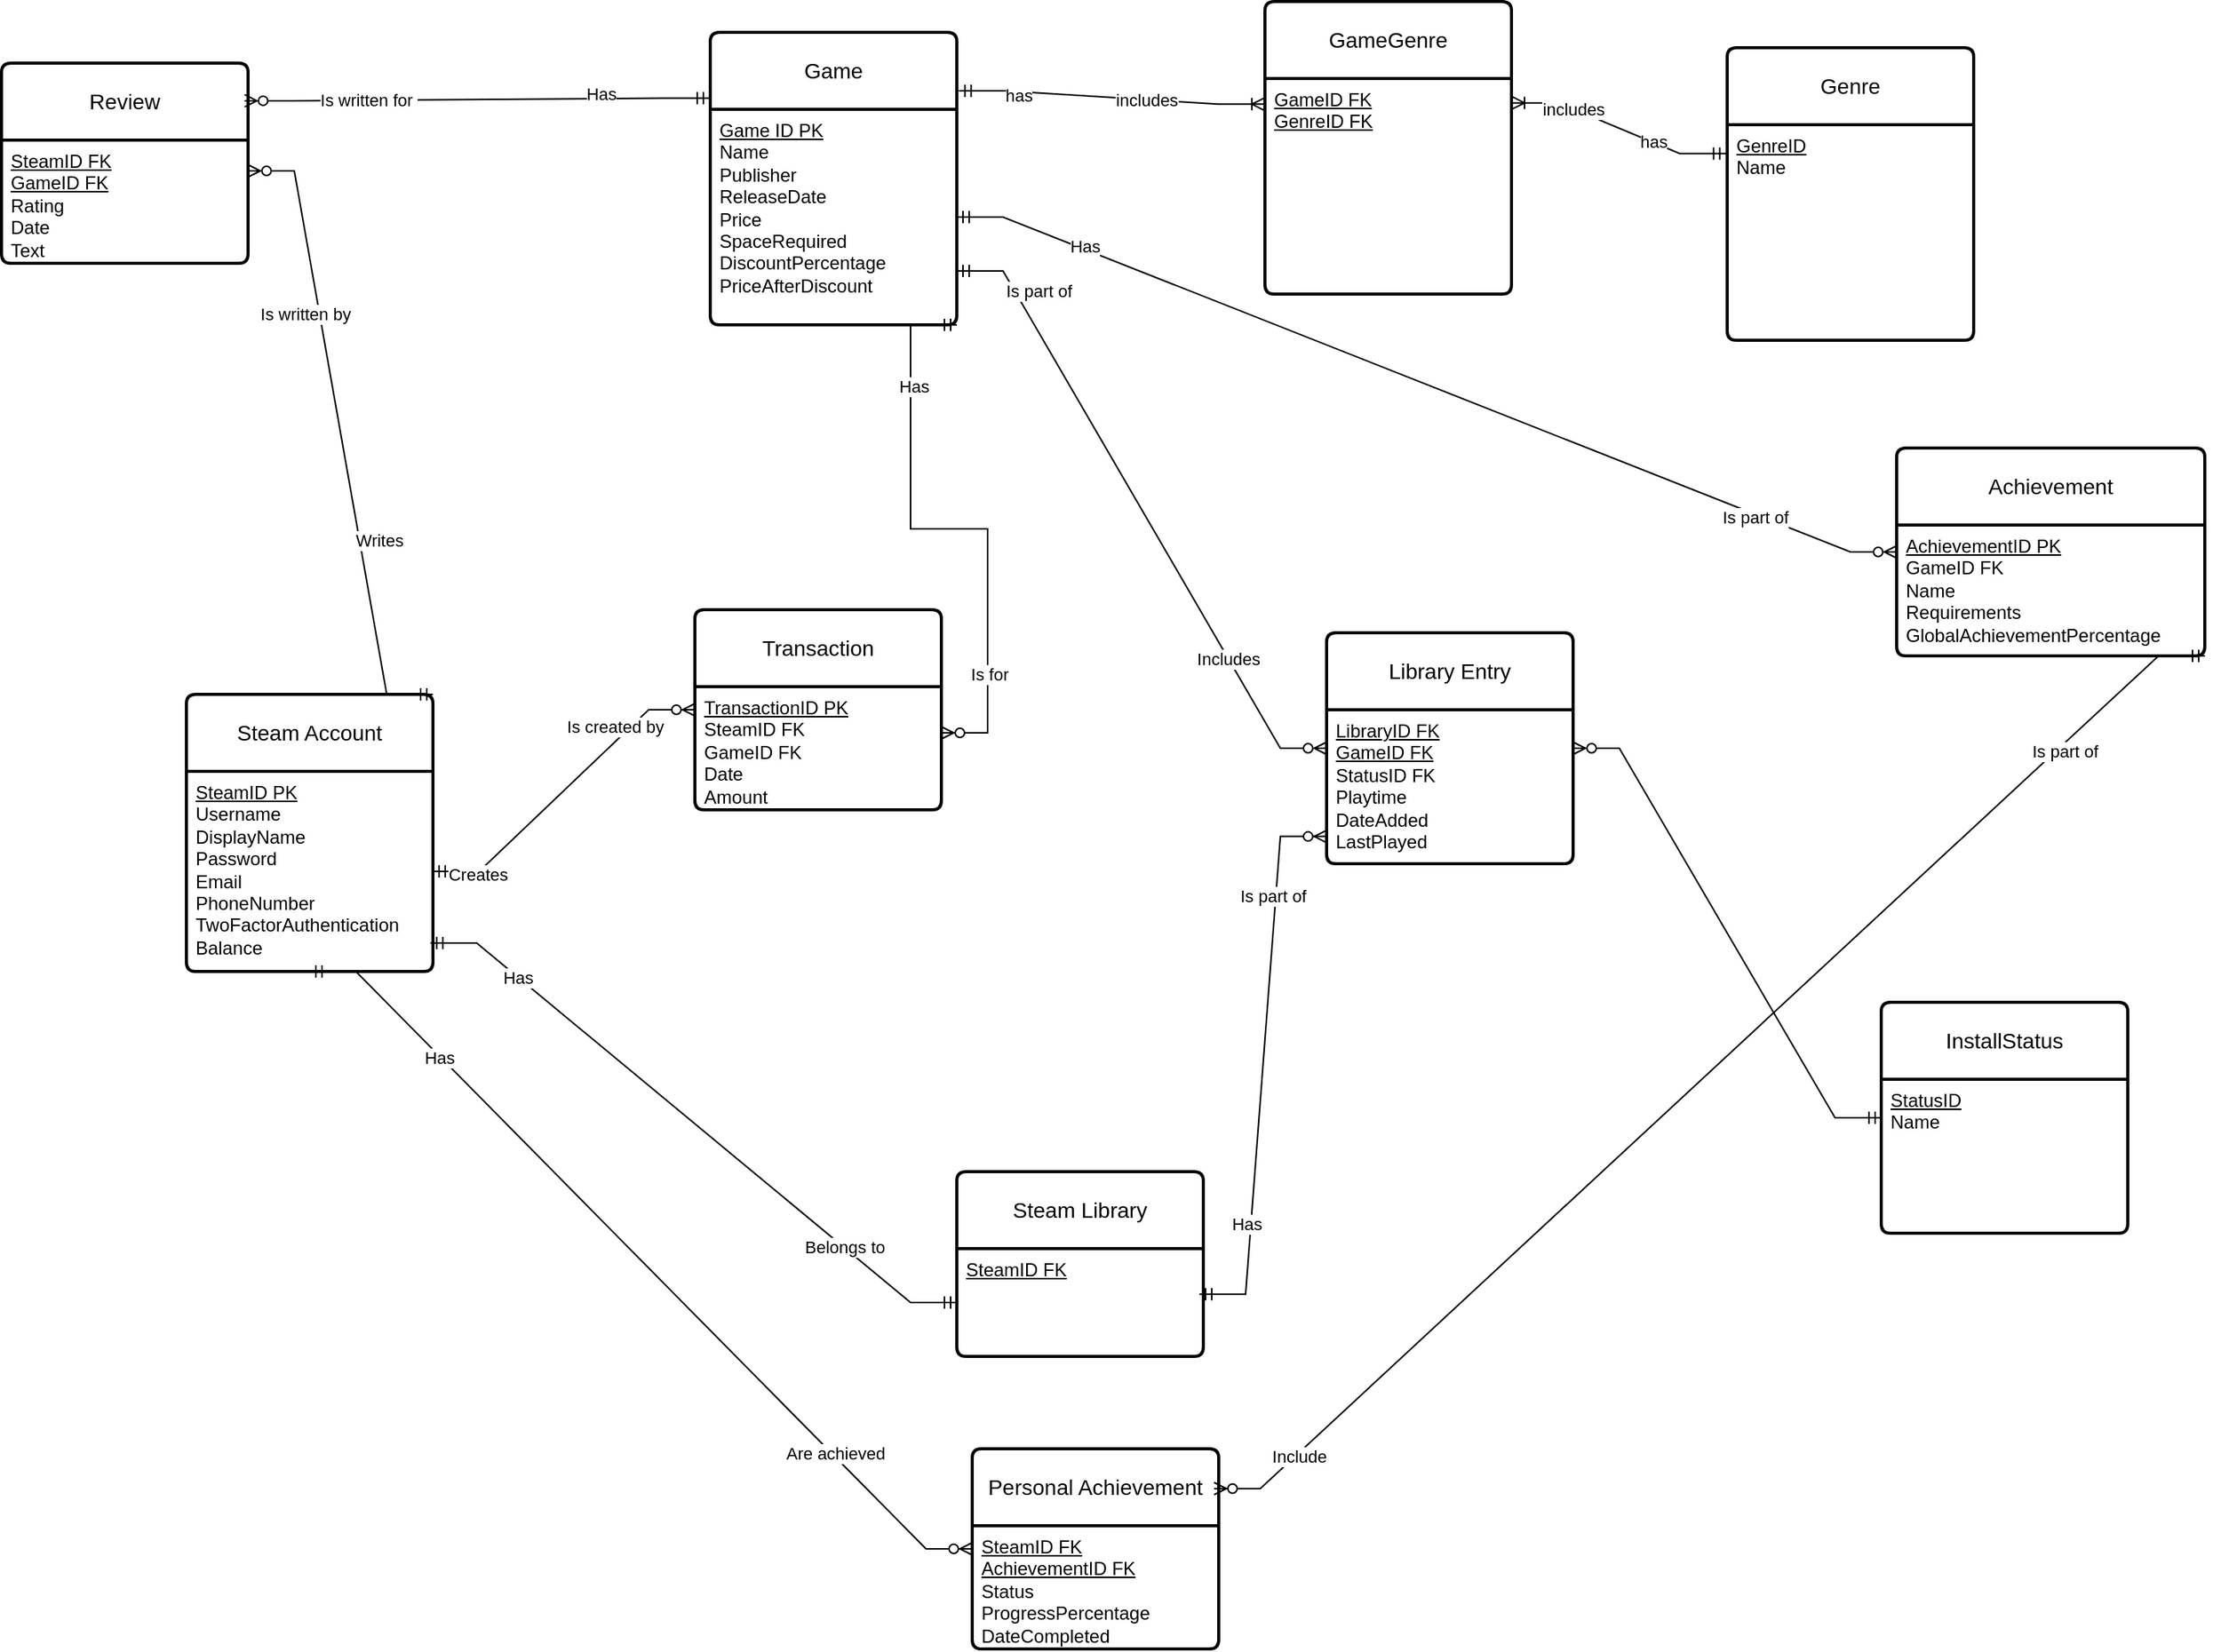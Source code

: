 <mxfile version="24.7.17" pages="2">
  <diagram name="Page-1" id="KLPauPyvZ0z7arTUOzBx">
    <mxGraphModel dx="1017" dy="1079" grid="1" gridSize="10" guides="1" tooltips="1" connect="1" arrows="1" fold="1" page="1" pageScale="1" pageWidth="850" pageHeight="1100" math="0" shadow="0">
      <root>
        <mxCell id="0" />
        <mxCell id="1" parent="0" />
        <mxCell id="2MQ_-69pAGKDTEnByGKH-19" value="Steam Account" style="swimlane;childLayout=stackLayout;horizontal=1;startSize=50;horizontalStack=0;rounded=1;fontSize=14;fontStyle=0;strokeWidth=2;resizeParent=0;resizeLast=1;shadow=0;dashed=0;align=center;arcSize=4;whiteSpace=wrap;html=1;" parent="1" vertex="1">
          <mxGeometry x="170" y="460" width="160" height="180" as="geometry" />
        </mxCell>
        <mxCell id="2MQ_-69pAGKDTEnByGKH-20" value="&lt;u&gt;SteamID PK&lt;/u&gt;&lt;div&gt;Username&lt;/div&gt;&lt;div&gt;DisplayName&lt;/div&gt;&lt;div&gt;Password&lt;/div&gt;&lt;div&gt;Email&lt;/div&gt;&lt;div&gt;PhoneNumber&lt;/div&gt;&lt;div&gt;&lt;span style=&quot;background-color: initial;&quot;&gt;TwoFactorAuthentication&lt;/span&gt;&lt;/div&gt;&lt;div&gt;&lt;span style=&quot;background-color: initial;&quot;&gt;Balance&lt;/span&gt;&lt;/div&gt;" style="align=left;strokeColor=none;fillColor=none;spacingLeft=4;fontSize=12;verticalAlign=top;resizable=0;rotatable=0;part=1;html=1;" parent="2MQ_-69pAGKDTEnByGKH-19" vertex="1">
          <mxGeometry y="50" width="160" height="130" as="geometry" />
        </mxCell>
        <mxCell id="2MQ_-69pAGKDTEnByGKH-22" value="Steam Library" style="swimlane;childLayout=stackLayout;horizontal=1;startSize=50;horizontalStack=0;rounded=1;fontSize=14;fontStyle=0;strokeWidth=2;resizeParent=0;resizeLast=1;shadow=0;dashed=0;align=center;arcSize=4;whiteSpace=wrap;html=1;" parent="1" vertex="1">
          <mxGeometry x="670" y="770" width="160" height="120" as="geometry" />
        </mxCell>
        <mxCell id="2MQ_-69pAGKDTEnByGKH-23" value="&lt;u&gt;SteamID FK&lt;/u&gt;" style="align=left;strokeColor=none;fillColor=none;spacingLeft=4;fontSize=12;verticalAlign=top;resizable=0;rotatable=0;part=1;html=1;" parent="2MQ_-69pAGKDTEnByGKH-22" vertex="1">
          <mxGeometry y="50" width="160" height="70" as="geometry" />
        </mxCell>
        <mxCell id="2MQ_-69pAGKDTEnByGKH-24" value="Library Entry" style="swimlane;childLayout=stackLayout;horizontal=1;startSize=50;horizontalStack=0;rounded=1;fontSize=14;fontStyle=0;strokeWidth=2;resizeParent=0;resizeLast=1;shadow=0;dashed=0;align=center;arcSize=4;whiteSpace=wrap;html=1;" parent="1" vertex="1">
          <mxGeometry x="910" y="420" width="160" height="150" as="geometry" />
        </mxCell>
        <mxCell id="2MQ_-69pAGKDTEnByGKH-25" value="&lt;u&gt;LibraryID FK&lt;/u&gt;&lt;div&gt;&lt;u&gt;GameID FK&lt;/u&gt;&lt;/div&gt;&lt;div&gt;StatusID FK&lt;/div&gt;&lt;div&gt;Playtime&lt;/div&gt;&lt;div&gt;DateAdded&lt;/div&gt;&lt;div&gt;LastPlayed&lt;/div&gt;" style="align=left;strokeColor=none;fillColor=none;spacingLeft=4;fontSize=12;verticalAlign=top;resizable=0;rotatable=0;part=1;html=1;" parent="2MQ_-69pAGKDTEnByGKH-24" vertex="1">
          <mxGeometry y="50" width="160" height="100" as="geometry" />
        </mxCell>
        <mxCell id="2MQ_-69pAGKDTEnByGKH-26" value="Game" style="swimlane;childLayout=stackLayout;horizontal=1;startSize=50;horizontalStack=0;rounded=1;fontSize=14;fontStyle=0;strokeWidth=2;resizeParent=0;resizeLast=1;shadow=0;dashed=0;align=center;arcSize=4;whiteSpace=wrap;html=1;" parent="1" vertex="1">
          <mxGeometry x="510" y="30" width="160" height="190" as="geometry" />
        </mxCell>
        <mxCell id="2MQ_-69pAGKDTEnByGKH-27" value="&lt;div&gt;&lt;u&gt;Game ID PK&lt;/u&gt;&lt;/div&gt;&lt;div&gt;Name&lt;/div&gt;&lt;div&gt;Publisher&lt;/div&gt;&lt;div&gt;ReleaseDate&lt;/div&gt;&lt;div&gt;Price&lt;/div&gt;&lt;div&gt;SpaceRequired&lt;/div&gt;&lt;div&gt;DiscountPercentage&lt;/div&gt;&lt;div&gt;PriceAfterDiscount&lt;/div&gt;" style="align=left;strokeColor=none;fillColor=none;spacingLeft=4;fontSize=12;verticalAlign=top;resizable=0;rotatable=0;part=1;html=1;" parent="2MQ_-69pAGKDTEnByGKH-26" vertex="1">
          <mxGeometry y="50" width="160" height="140" as="geometry" />
        </mxCell>
        <mxCell id="2MQ_-69pAGKDTEnByGKH-28" value="Review" style="swimlane;childLayout=stackLayout;horizontal=1;startSize=50;horizontalStack=0;rounded=1;fontSize=14;fontStyle=0;strokeWidth=2;resizeParent=0;resizeLast=1;shadow=0;dashed=0;align=center;arcSize=4;whiteSpace=wrap;html=1;" parent="1" vertex="1">
          <mxGeometry x="50" y="50" width="160" height="130" as="geometry" />
        </mxCell>
        <mxCell id="2MQ_-69pAGKDTEnByGKH-29" value="&lt;u&gt;SteamID FK&lt;/u&gt;&lt;div&gt;&lt;u&gt;GameID FK&lt;/u&gt;&lt;/div&gt;&lt;div&gt;Rating&lt;/div&gt;&lt;div&gt;Date&lt;/div&gt;&lt;div&gt;Text&lt;/div&gt;" style="align=left;strokeColor=none;fillColor=none;spacingLeft=4;fontSize=12;verticalAlign=top;resizable=0;rotatable=0;part=1;html=1;" parent="2MQ_-69pAGKDTEnByGKH-28" vertex="1">
          <mxGeometry y="50" width="160" height="80" as="geometry" />
        </mxCell>
        <mxCell id="2MQ_-69pAGKDTEnByGKH-30" value="Transaction" style="swimlane;childLayout=stackLayout;horizontal=1;startSize=50;horizontalStack=0;rounded=1;fontSize=14;fontStyle=0;strokeWidth=2;resizeParent=0;resizeLast=1;shadow=0;dashed=0;align=center;arcSize=4;whiteSpace=wrap;html=1;" parent="1" vertex="1">
          <mxGeometry x="500" y="405" width="160" height="130" as="geometry" />
        </mxCell>
        <mxCell id="2MQ_-69pAGKDTEnByGKH-31" value="&lt;u&gt;TransactionID PK&lt;/u&gt;&lt;div&gt;SteamID FK&lt;/div&gt;&lt;div&gt;GameID FK&lt;/div&gt;&lt;div&gt;Date&lt;/div&gt;&lt;div&gt;Amount&lt;/div&gt;" style="align=left;strokeColor=none;fillColor=none;spacingLeft=4;fontSize=12;verticalAlign=top;resizable=0;rotatable=0;part=1;html=1;" parent="2MQ_-69pAGKDTEnByGKH-30" vertex="1">
          <mxGeometry y="50" width="160" height="80" as="geometry" />
        </mxCell>
        <mxCell id="2MQ_-69pAGKDTEnByGKH-32" value="Personal Achievement" style="swimlane;childLayout=stackLayout;horizontal=1;startSize=50;horizontalStack=0;rounded=1;fontSize=14;fontStyle=0;strokeWidth=2;resizeParent=0;resizeLast=1;shadow=0;dashed=0;align=center;arcSize=4;whiteSpace=wrap;html=1;" parent="1" vertex="1">
          <mxGeometry x="680" y="950" width="160" height="130" as="geometry" />
        </mxCell>
        <mxCell id="2MQ_-69pAGKDTEnByGKH-33" value="&lt;u&gt;SteamID FK&lt;/u&gt;&lt;div&gt;&lt;u&gt;AchievementID FK&lt;/u&gt;&lt;/div&gt;&lt;div&gt;Status&lt;/div&gt;&lt;div&gt;ProgressPercentage&lt;/div&gt;&lt;div&gt;DateCompleted&lt;/div&gt;" style="align=left;strokeColor=none;fillColor=none;spacingLeft=4;fontSize=12;verticalAlign=top;resizable=0;rotatable=0;part=1;html=1;" parent="2MQ_-69pAGKDTEnByGKH-32" vertex="1">
          <mxGeometry y="50" width="160" height="80" as="geometry" />
        </mxCell>
        <mxCell id="2MQ_-69pAGKDTEnByGKH-34" value="Achievement" style="swimlane;childLayout=stackLayout;horizontal=1;startSize=50;horizontalStack=0;rounded=1;fontSize=14;fontStyle=0;strokeWidth=2;resizeParent=0;resizeLast=1;shadow=0;dashed=0;align=center;arcSize=4;whiteSpace=wrap;html=1;" parent="1" vertex="1">
          <mxGeometry x="1280" y="300" width="200" height="135" as="geometry" />
        </mxCell>
        <mxCell id="2MQ_-69pAGKDTEnByGKH-35" value="&lt;u&gt;AchievementID PK&lt;/u&gt;&lt;div&gt;GameID FK&lt;/div&gt;&lt;div&gt;Name&lt;/div&gt;&lt;div&gt;Requirements&lt;/div&gt;&lt;div&gt;GlobalAchievementPercentage&lt;/div&gt;" style="align=left;strokeColor=none;fillColor=none;spacingLeft=4;fontSize=12;verticalAlign=top;resizable=0;rotatable=0;part=1;html=1;" parent="2MQ_-69pAGKDTEnByGKH-34" vertex="1">
          <mxGeometry y="50" width="200" height="85" as="geometry" />
        </mxCell>
        <mxCell id="2MQ_-69pAGKDTEnByGKH-39" value="" style="edgeStyle=entityRelationEdgeStyle;fontSize=12;html=1;endArrow=ERzeroToMany;startArrow=ERmandOne;rounded=0;exitX=1;exitY=0;exitDx=0;exitDy=0;entryX=1;entryY=0.25;entryDx=0;entryDy=0;" parent="1" source="2MQ_-69pAGKDTEnByGKH-19" target="2MQ_-69pAGKDTEnByGKH-29" edge="1">
          <mxGeometry width="100" height="100" relative="1" as="geometry">
            <mxPoint x="360" y="280" as="sourcePoint" />
            <mxPoint x="460" y="180" as="targetPoint" />
          </mxGeometry>
        </mxCell>
        <mxCell id="2MQ_-69pAGKDTEnByGKH-42" value="Is written by" style="edgeLabel;html=1;align=center;verticalAlign=middle;resizable=0;points=[];" parent="2MQ_-69pAGKDTEnByGKH-39" vertex="1" connectable="0">
          <mxGeometry x="0.704" y="-2" relative="1" as="geometry">
            <mxPoint y="64" as="offset" />
          </mxGeometry>
        </mxCell>
        <mxCell id="2MQ_-69pAGKDTEnByGKH-43" value="Writes" style="edgeLabel;html=1;align=center;verticalAlign=middle;resizable=0;points=[];" parent="2MQ_-69pAGKDTEnByGKH-39" vertex="1" connectable="0">
          <mxGeometry x="-0.647" y="-2" relative="1" as="geometry">
            <mxPoint y="-59" as="offset" />
          </mxGeometry>
        </mxCell>
        <mxCell id="2MQ_-69pAGKDTEnByGKH-48" value="" style="edgeStyle=entityRelationEdgeStyle;fontSize=12;html=1;endArrow=ERzeroToMany;startArrow=ERmandOne;rounded=0;entryX=0.986;entryY=0.188;entryDx=0;entryDy=0;entryPerimeter=0;exitX=-0.003;exitY=0.225;exitDx=0;exitDy=0;exitPerimeter=0;" parent="1" source="2MQ_-69pAGKDTEnByGKH-26" target="2MQ_-69pAGKDTEnByGKH-28" edge="1">
          <mxGeometry width="100" height="100" relative="1" as="geometry">
            <mxPoint x="600" y="210" as="sourcePoint" />
            <mxPoint x="540" y="60" as="targetPoint" />
            <Array as="points">
              <mxPoint x="610" y="170" />
              <mxPoint x="510" y="130" />
              <mxPoint x="510" y="130" />
            </Array>
          </mxGeometry>
        </mxCell>
        <mxCell id="2MQ_-69pAGKDTEnByGKH-49" value="Is written for&amp;nbsp;" style="edgeLabel;html=1;align=center;verticalAlign=middle;resizable=0;points=[];" parent="2MQ_-69pAGKDTEnByGKH-48" vertex="1" connectable="0">
          <mxGeometry x="0.542" relative="1" as="geometry">
            <mxPoint x="11" as="offset" />
          </mxGeometry>
        </mxCell>
        <mxCell id="2MQ_-69pAGKDTEnByGKH-50" value="Has" style="edgeLabel;html=1;align=center;verticalAlign=middle;resizable=0;points=[];" parent="2MQ_-69pAGKDTEnByGKH-48" vertex="1" connectable="0">
          <mxGeometry x="-0.529" y="-3" relative="1" as="geometry">
            <mxPoint as="offset" />
          </mxGeometry>
        </mxCell>
        <mxCell id="2MQ_-69pAGKDTEnByGKH-51" value="" style="edgeStyle=entityRelationEdgeStyle;fontSize=12;html=1;endArrow=ERzeroToMany;startArrow=ERmandOne;rounded=0;exitX=1;exitY=0.5;exitDx=0;exitDy=0;entryX=0;entryY=0.5;entryDx=0;entryDy=0;" parent="1" source="2MQ_-69pAGKDTEnByGKH-20" target="2MQ_-69pAGKDTEnByGKH-30" edge="1">
          <mxGeometry width="100" height="100" relative="1" as="geometry">
            <mxPoint x="408.72" y="447" as="sourcePoint" />
            <mxPoint x="650" y="380" as="targetPoint" />
          </mxGeometry>
        </mxCell>
        <mxCell id="2MQ_-69pAGKDTEnByGKH-52" value="Creates" style="edgeLabel;html=1;align=center;verticalAlign=middle;resizable=0;points=[];" parent="2MQ_-69pAGKDTEnByGKH-51" vertex="1" connectable="0">
          <mxGeometry x="-0.727" y="-2" relative="1" as="geometry">
            <mxPoint as="offset" />
          </mxGeometry>
        </mxCell>
        <mxCell id="2MQ_-69pAGKDTEnByGKH-53" value="Is created by" style="edgeLabel;html=1;align=center;verticalAlign=middle;resizable=0;points=[];" parent="2MQ_-69pAGKDTEnByGKH-51" vertex="1" connectable="0">
          <mxGeometry x="0.644" y="2" relative="1" as="geometry">
            <mxPoint x="-15" y="7" as="offset" />
          </mxGeometry>
        </mxCell>
        <mxCell id="2MQ_-69pAGKDTEnByGKH-54" value="" style="edgeStyle=entityRelationEdgeStyle;fontSize=12;html=1;endArrow=ERzeroToMany;startArrow=ERmandOne;rounded=0;exitX=1;exitY=1;exitDx=0;exitDy=0;entryX=1;entryY=0.375;entryDx=0;entryDy=0;entryPerimeter=0;" parent="1" source="2MQ_-69pAGKDTEnByGKH-27" target="2MQ_-69pAGKDTEnByGKH-31" edge="1">
          <mxGeometry width="100" height="100" relative="1" as="geometry">
            <mxPoint x="470" y="430" as="sourcePoint" />
            <mxPoint x="860" y="320" as="targetPoint" />
            <Array as="points">
              <mxPoint x="750" y="440" />
              <mxPoint x="800" y="430" />
              <mxPoint x="750" y="410" />
              <mxPoint x="760" y="430" />
            </Array>
          </mxGeometry>
        </mxCell>
        <mxCell id="2MQ_-69pAGKDTEnByGKH-55" value="Has" style="edgeLabel;html=1;align=center;verticalAlign=middle;resizable=0;points=[];" parent="2MQ_-69pAGKDTEnByGKH-54" vertex="1" connectable="0">
          <mxGeometry x="-0.63" y="2" relative="1" as="geometry">
            <mxPoint as="offset" />
          </mxGeometry>
        </mxCell>
        <mxCell id="2MQ_-69pAGKDTEnByGKH-56" value="Is for" style="edgeLabel;html=1;align=center;verticalAlign=middle;resizable=0;points=[];" parent="2MQ_-69pAGKDTEnByGKH-54" vertex="1" connectable="0">
          <mxGeometry x="0.636" y="1" relative="1" as="geometry">
            <mxPoint as="offset" />
          </mxGeometry>
        </mxCell>
        <mxCell id="2MQ_-69pAGKDTEnByGKH-57" value="" style="edgeStyle=entityRelationEdgeStyle;fontSize=12;html=1;endArrow=ERzeroToMany;startArrow=ERmandOne;rounded=0;exitX=1;exitY=0.5;exitDx=0;exitDy=0;entryX=0;entryY=0.5;entryDx=0;entryDy=0;" parent="1" source="2MQ_-69pAGKDTEnByGKH-27" target="2MQ_-69pAGKDTEnByGKH-34" edge="1">
          <mxGeometry width="100" height="100" relative="1" as="geometry">
            <mxPoint x="900" y="430" as="sourcePoint" />
            <mxPoint x="1000" y="330" as="targetPoint" />
          </mxGeometry>
        </mxCell>
        <mxCell id="2MQ_-69pAGKDTEnByGKH-58" value="Has" style="edgeLabel;html=1;align=center;verticalAlign=middle;resizable=0;points=[];" parent="2MQ_-69pAGKDTEnByGKH-57" vertex="1" connectable="0">
          <mxGeometry x="-0.736" y="2" relative="1" as="geometry">
            <mxPoint as="offset" />
          </mxGeometry>
        </mxCell>
        <mxCell id="2MQ_-69pAGKDTEnByGKH-59" value="Is part of" style="edgeLabel;html=1;align=center;verticalAlign=middle;resizable=0;points=[];" parent="2MQ_-69pAGKDTEnByGKH-57" vertex="1" connectable="0">
          <mxGeometry x="0.727" y="1" relative="1" as="geometry">
            <mxPoint x="-8" as="offset" />
          </mxGeometry>
        </mxCell>
        <mxCell id="2MQ_-69pAGKDTEnByGKH-60" value="" style="edgeStyle=entityRelationEdgeStyle;fontSize=12;html=1;endArrow=ERzeroToMany;startArrow=ERmandOne;rounded=0;entryX=0;entryY=0.25;entryDx=0;entryDy=0;exitX=1;exitY=0.75;exitDx=0;exitDy=0;" parent="1" source="2MQ_-69pAGKDTEnByGKH-27" target="2MQ_-69pAGKDTEnByGKH-25" edge="1">
          <mxGeometry width="100" height="100" relative="1" as="geometry">
            <mxPoint x="600" y="430" as="sourcePoint" />
            <mxPoint x="700" y="330" as="targetPoint" />
          </mxGeometry>
        </mxCell>
        <mxCell id="2MQ_-69pAGKDTEnByGKH-61" value="Is part of" style="edgeLabel;html=1;align=center;verticalAlign=middle;resizable=0;points=[];" parent="2MQ_-69pAGKDTEnByGKH-60" vertex="1" connectable="0">
          <mxGeometry x="-0.803" relative="1" as="geometry">
            <mxPoint x="17" y="3" as="offset" />
          </mxGeometry>
        </mxCell>
        <mxCell id="2MQ_-69pAGKDTEnByGKH-62" value="Includes" style="edgeLabel;html=1;align=center;verticalAlign=middle;resizable=0;points=[];" parent="2MQ_-69pAGKDTEnByGKH-60" vertex="1" connectable="0">
          <mxGeometry x="0.541" y="-1" relative="1" as="geometry">
            <mxPoint y="-2" as="offset" />
          </mxGeometry>
        </mxCell>
        <mxCell id="2MQ_-69pAGKDTEnByGKH-63" value="" style="edgeStyle=entityRelationEdgeStyle;fontSize=12;html=1;endArrow=ERmandOne;startArrow=ERmandOne;rounded=0;exitX=0.99;exitY=0.858;exitDx=0;exitDy=0;exitPerimeter=0;" parent="1" source="2MQ_-69pAGKDTEnByGKH-20" target="2MQ_-69pAGKDTEnByGKH-23" edge="1">
          <mxGeometry width="100" height="100" relative="1" as="geometry">
            <mxPoint x="392" y="550" as="sourcePoint" />
            <mxPoint x="661.04" y="724.99" as="targetPoint" />
          </mxGeometry>
        </mxCell>
        <mxCell id="2MQ_-69pAGKDTEnByGKH-64" value="Has" style="edgeLabel;html=1;align=center;verticalAlign=middle;resizable=0;points=[];" parent="2MQ_-69pAGKDTEnByGKH-63" vertex="1" connectable="0">
          <mxGeometry x="-0.696" relative="1" as="geometry">
            <mxPoint as="offset" />
          </mxGeometry>
        </mxCell>
        <mxCell id="2MQ_-69pAGKDTEnByGKH-65" value="Belongs to" style="edgeLabel;html=1;align=center;verticalAlign=middle;resizable=0;points=[];" parent="2MQ_-69pAGKDTEnByGKH-63" vertex="1" connectable="0">
          <mxGeometry x="0.589" y="1" relative="1" as="geometry">
            <mxPoint y="1" as="offset" />
          </mxGeometry>
        </mxCell>
        <mxCell id="2MQ_-69pAGKDTEnByGKH-67" value="" style="edgeStyle=entityRelationEdgeStyle;fontSize=12;html=1;endArrow=ERzeroToMany;startArrow=ERmandOne;rounded=0;exitX=0.984;exitY=0.424;exitDx=0;exitDy=0;exitPerimeter=0;entryX=0;entryY=0.823;entryDx=0;entryDy=0;entryPerimeter=0;" parent="1" source="2MQ_-69pAGKDTEnByGKH-23" target="2MQ_-69pAGKDTEnByGKH-25" edge="1">
          <mxGeometry width="100" height="100" relative="1" as="geometry">
            <mxPoint x="940" y="690" as="sourcePoint" />
            <mxPoint x="1040" y="590" as="targetPoint" />
          </mxGeometry>
        </mxCell>
        <mxCell id="2MQ_-69pAGKDTEnByGKH-68" value="Has" style="edgeLabel;html=1;align=center;verticalAlign=middle;resizable=0;points=[];" parent="2MQ_-69pAGKDTEnByGKH-67" vertex="1" connectable="0">
          <mxGeometry x="-0.575" y="3" relative="1" as="geometry">
            <mxPoint as="offset" />
          </mxGeometry>
        </mxCell>
        <mxCell id="2MQ_-69pAGKDTEnByGKH-69" value="Is part of" style="edgeLabel;html=1;align=center;verticalAlign=middle;resizable=0;points=[];" parent="2MQ_-69pAGKDTEnByGKH-67" vertex="1" connectable="0">
          <mxGeometry x="0.619" y="2" relative="1" as="geometry">
            <mxPoint as="offset" />
          </mxGeometry>
        </mxCell>
        <mxCell id="2MQ_-69pAGKDTEnByGKH-70" value="" style="edgeStyle=entityRelationEdgeStyle;fontSize=12;html=1;endArrow=ERzeroToMany;startArrow=ERmandOne;rounded=0;entryX=0;entryY=0.5;entryDx=0;entryDy=0;exitX=0.5;exitY=1;exitDx=0;exitDy=0;" parent="1" source="2MQ_-69pAGKDTEnByGKH-20" target="2MQ_-69pAGKDTEnByGKH-32" edge="1">
          <mxGeometry width="100" height="100" relative="1" as="geometry">
            <mxPoint x="320" y="860" as="sourcePoint" />
            <mxPoint x="420" y="760" as="targetPoint" />
          </mxGeometry>
        </mxCell>
        <mxCell id="2MQ_-69pAGKDTEnByGKH-71" value="Has" style="edgeLabel;html=1;align=center;verticalAlign=middle;resizable=0;points=[];" parent="2MQ_-69pAGKDTEnByGKH-70" vertex="1" connectable="0">
          <mxGeometry x="-0.636" y="-1" relative="1" as="geometry">
            <mxPoint as="offset" />
          </mxGeometry>
        </mxCell>
        <mxCell id="2MQ_-69pAGKDTEnByGKH-72" value="Are achieved" style="edgeLabel;html=1;align=center;verticalAlign=middle;resizable=0;points=[];" parent="2MQ_-69pAGKDTEnByGKH-70" vertex="1" connectable="0">
          <mxGeometry x="0.605" y="1" relative="1" as="geometry">
            <mxPoint as="offset" />
          </mxGeometry>
        </mxCell>
        <mxCell id="2MQ_-69pAGKDTEnByGKH-73" value="" style="edgeStyle=entityRelationEdgeStyle;fontSize=12;html=1;endArrow=ERzeroToMany;startArrow=ERmandOne;rounded=0;exitX=1;exitY=1;exitDx=0;exitDy=0;entryX=0.981;entryY=0.199;entryDx=0;entryDy=0;entryPerimeter=0;" parent="1" source="2MQ_-69pAGKDTEnByGKH-35" target="2MQ_-69pAGKDTEnByGKH-32" edge="1">
          <mxGeometry width="100" height="100" relative="1" as="geometry">
            <mxPoint x="1460" y="170" as="sourcePoint" />
            <mxPoint x="1030" y="965" as="targetPoint" />
            <Array as="points">
              <mxPoint x="1320" y="595" />
            </Array>
          </mxGeometry>
        </mxCell>
        <mxCell id="2MQ_-69pAGKDTEnByGKH-74" value="Is part of" style="edgeLabel;html=1;align=center;verticalAlign=middle;resizable=0;points=[];" parent="2MQ_-69pAGKDTEnByGKH-73" vertex="1" connectable="0">
          <mxGeometry x="-0.726" y="4" relative="1" as="geometry">
            <mxPoint as="offset" />
          </mxGeometry>
        </mxCell>
        <mxCell id="2MQ_-69pAGKDTEnByGKH-75" value="Include" style="edgeLabel;html=1;align=center;verticalAlign=middle;resizable=0;points=[];" parent="2MQ_-69pAGKDTEnByGKH-73" vertex="1" connectable="0">
          <mxGeometry x="0.853" y="1" relative="1" as="geometry">
            <mxPoint as="offset" />
          </mxGeometry>
        </mxCell>
        <mxCell id="h-U38vkW2FTAAg6JP2Nt-2" value="Genre" style="swimlane;childLayout=stackLayout;horizontal=1;startSize=50;horizontalStack=0;rounded=1;fontSize=14;fontStyle=0;strokeWidth=2;resizeParent=0;resizeLast=1;shadow=0;dashed=0;align=center;arcSize=4;whiteSpace=wrap;html=1;" vertex="1" parent="1">
          <mxGeometry x="1170" y="40" width="160" height="190" as="geometry" />
        </mxCell>
        <mxCell id="h-U38vkW2FTAAg6JP2Nt-3" value="&lt;div&gt;&lt;u&gt;GenreID&lt;/u&gt;&lt;/div&gt;&lt;div&gt;Name&lt;/div&gt;" style="align=left;strokeColor=none;fillColor=none;spacingLeft=4;fontSize=12;verticalAlign=top;resizable=0;rotatable=0;part=1;html=1;" vertex="1" parent="h-U38vkW2FTAAg6JP2Nt-2">
          <mxGeometry y="50" width="160" height="140" as="geometry" />
        </mxCell>
        <mxCell id="h-U38vkW2FTAAg6JP2Nt-4" value="GameGenre" style="swimlane;childLayout=stackLayout;horizontal=1;startSize=50;horizontalStack=0;rounded=1;fontSize=14;fontStyle=0;strokeWidth=2;resizeParent=0;resizeLast=1;shadow=0;dashed=0;align=center;arcSize=4;whiteSpace=wrap;html=1;" vertex="1" parent="1">
          <mxGeometry x="870" y="10" width="160" height="190" as="geometry" />
        </mxCell>
        <mxCell id="h-U38vkW2FTAAg6JP2Nt-5" value="&lt;div&gt;&lt;u&gt;GameID FK&lt;/u&gt;&lt;/div&gt;&lt;div&gt;&lt;u&gt;GenreID FK&lt;/u&gt;&lt;/div&gt;" style="align=left;strokeColor=none;fillColor=none;spacingLeft=4;fontSize=12;verticalAlign=top;resizable=0;rotatable=0;part=1;html=1;" vertex="1" parent="h-U38vkW2FTAAg6JP2Nt-4">
          <mxGeometry y="50" width="160" height="140" as="geometry" />
        </mxCell>
        <mxCell id="h-U38vkW2FTAAg6JP2Nt-9" value="" style="edgeStyle=entityRelationEdgeStyle;fontSize=12;html=1;endArrow=ERoneToMany;startArrow=ERmandOne;rounded=0;exitX=1.008;exitY=0.2;exitDx=0;exitDy=0;exitPerimeter=0;entryX=-0.003;entryY=0.119;entryDx=0;entryDy=0;entryPerimeter=0;" edge="1" parent="1" source="2MQ_-69pAGKDTEnByGKH-26" target="h-U38vkW2FTAAg6JP2Nt-5">
          <mxGeometry width="100" height="100" relative="1" as="geometry">
            <mxPoint x="750" y="230" as="sourcePoint" />
            <mxPoint x="850" y="130" as="targetPoint" />
          </mxGeometry>
        </mxCell>
        <mxCell id="h-U38vkW2FTAAg6JP2Nt-11" value="has" style="edgeLabel;html=1;align=center;verticalAlign=middle;resizable=0;points=[];" vertex="1" connectable="0" parent="h-U38vkW2FTAAg6JP2Nt-9">
          <mxGeometry x="-0.003" y="-1" relative="1" as="geometry">
            <mxPoint x="-60" y="-3" as="offset" />
          </mxGeometry>
        </mxCell>
        <mxCell id="h-U38vkW2FTAAg6JP2Nt-17" value="includes" style="edgeLabel;html=1;align=center;verticalAlign=middle;resizable=0;points=[];" vertex="1" connectable="0" parent="h-U38vkW2FTAAg6JP2Nt-9">
          <mxGeometry x="0.223" relative="1" as="geometry">
            <mxPoint as="offset" />
          </mxGeometry>
        </mxCell>
        <mxCell id="h-U38vkW2FTAAg6JP2Nt-10" value="" style="edgeStyle=entityRelationEdgeStyle;fontSize=12;html=1;endArrow=ERoneToMany;startArrow=ERmandOne;rounded=0;entryX=1.003;entryY=0.113;entryDx=0;entryDy=0;entryPerimeter=0;exitX=-0.005;exitY=0.134;exitDx=0;exitDy=0;exitPerimeter=0;" edge="1" parent="1" source="h-U38vkW2FTAAg6JP2Nt-3" target="h-U38vkW2FTAAg6JP2Nt-5">
          <mxGeometry width="100" height="100" relative="1" as="geometry">
            <mxPoint x="750" y="230" as="sourcePoint" />
            <mxPoint x="850" y="130" as="targetPoint" />
          </mxGeometry>
        </mxCell>
        <mxCell id="h-U38vkW2FTAAg6JP2Nt-12" value="includes" style="edgeLabel;html=1;align=center;verticalAlign=middle;resizable=0;points=[];" vertex="1" connectable="0" parent="h-U38vkW2FTAAg6JP2Nt-10">
          <mxGeometry x="0.041" y="3" relative="1" as="geometry">
            <mxPoint x="-26" y="-14" as="offset" />
          </mxGeometry>
        </mxCell>
        <mxCell id="h-U38vkW2FTAAg6JP2Nt-16" value="has" style="edgeLabel;html=1;align=center;verticalAlign=middle;resizable=0;points=[];" vertex="1" connectable="0" parent="h-U38vkW2FTAAg6JP2Nt-10">
          <mxGeometry x="-0.32" y="-1" relative="1" as="geometry">
            <mxPoint as="offset" />
          </mxGeometry>
        </mxCell>
        <mxCell id="h-U38vkW2FTAAg6JP2Nt-18" value="InstallStatus" style="swimlane;childLayout=stackLayout;horizontal=1;startSize=50;horizontalStack=0;rounded=1;fontSize=14;fontStyle=0;strokeWidth=2;resizeParent=0;resizeLast=1;shadow=0;dashed=0;align=center;arcSize=4;whiteSpace=wrap;html=1;" vertex="1" parent="1">
          <mxGeometry x="1270" y="660" width="160" height="150" as="geometry" />
        </mxCell>
        <mxCell id="h-U38vkW2FTAAg6JP2Nt-19" value="&lt;u&gt;StatusID&lt;/u&gt;&lt;div&gt;Name&lt;/div&gt;" style="align=left;strokeColor=none;fillColor=none;spacingLeft=4;fontSize=12;verticalAlign=top;resizable=0;rotatable=0;part=1;html=1;" vertex="1" parent="h-U38vkW2FTAAg6JP2Nt-18">
          <mxGeometry y="50" width="160" height="100" as="geometry" />
        </mxCell>
        <mxCell id="h-U38vkW2FTAAg6JP2Nt-21" value="" style="edgeStyle=entityRelationEdgeStyle;fontSize=12;html=1;endArrow=ERzeroToMany;startArrow=ERmandOne;rounded=0;entryX=1;entryY=0.25;entryDx=0;entryDy=0;" edge="1" parent="1" source="h-U38vkW2FTAAg6JP2Nt-18" target="2MQ_-69pAGKDTEnByGKH-25">
          <mxGeometry width="100" height="100" relative="1" as="geometry">
            <mxPoint x="810" y="460" as="sourcePoint" />
            <mxPoint x="910" y="360" as="targetPoint" />
          </mxGeometry>
        </mxCell>
      </root>
    </mxGraphModel>
  </diagram>
  <diagram id="Pt_Z38IThXJ7dEM743QT" name="Страница-2">
    <mxGraphModel dx="712" dy="805" grid="0" gridSize="10" guides="1" tooltips="1" connect="1" arrows="1" fold="1" page="0" pageScale="1" pageWidth="827" pageHeight="1169" math="0" shadow="0">
      <root>
        <mxCell id="0" />
        <mxCell id="1" parent="0" />
      </root>
    </mxGraphModel>
  </diagram>
</mxfile>
